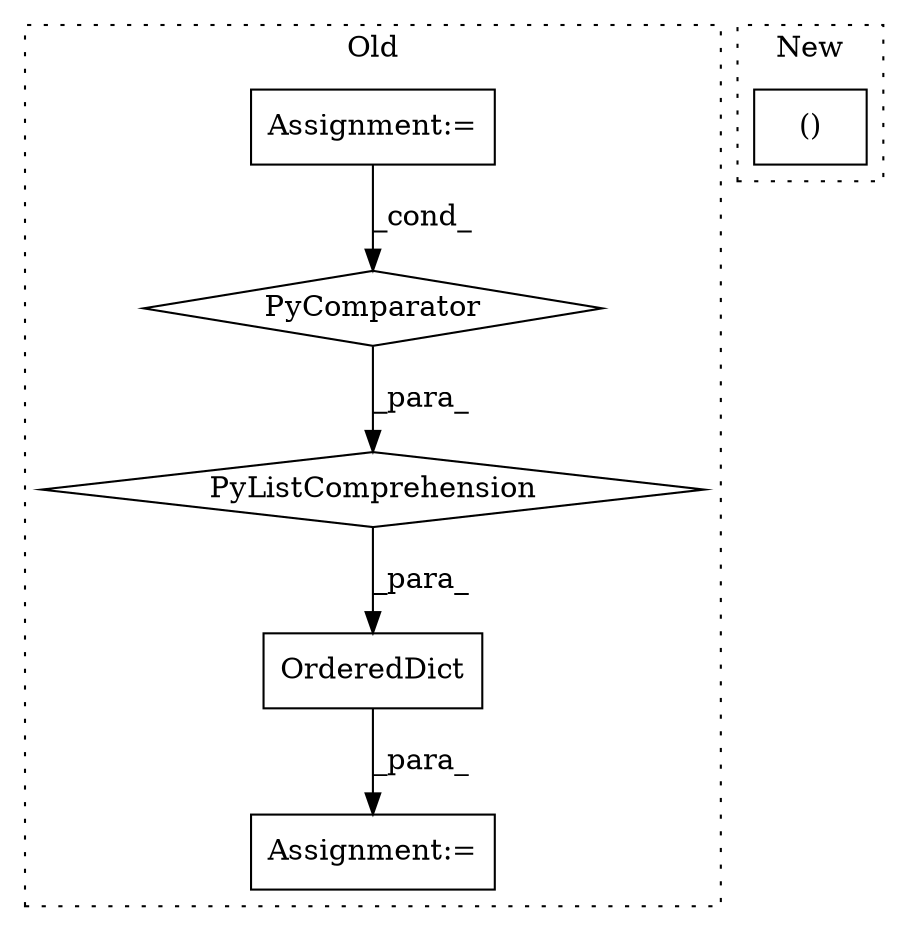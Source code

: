 digraph G {
subgraph cluster0 {
1 [label="OrderedDict" a="32" s="852,1030" l="28,-10" shape="box"];
3 [label="Assignment:=" a="7" s="839" l="1" shape="box"];
4 [label="Assignment:=" a="7" s="973" l="44" shape="box"];
5 [label="PyListComprehension" a="109" s="880" l="150" shape="diamond"];
6 [label="PyComparator" a="113" s="973" l="44" shape="diamond"];
label = "Old";
style="dotted";
}
subgraph cluster1 {
2 [label="()" a="106" s="753" l="82" shape="box"];
label = "New";
style="dotted";
}
1 -> 3 [label="_para_"];
4 -> 6 [label="_cond_"];
5 -> 1 [label="_para_"];
6 -> 5 [label="_para_"];
}